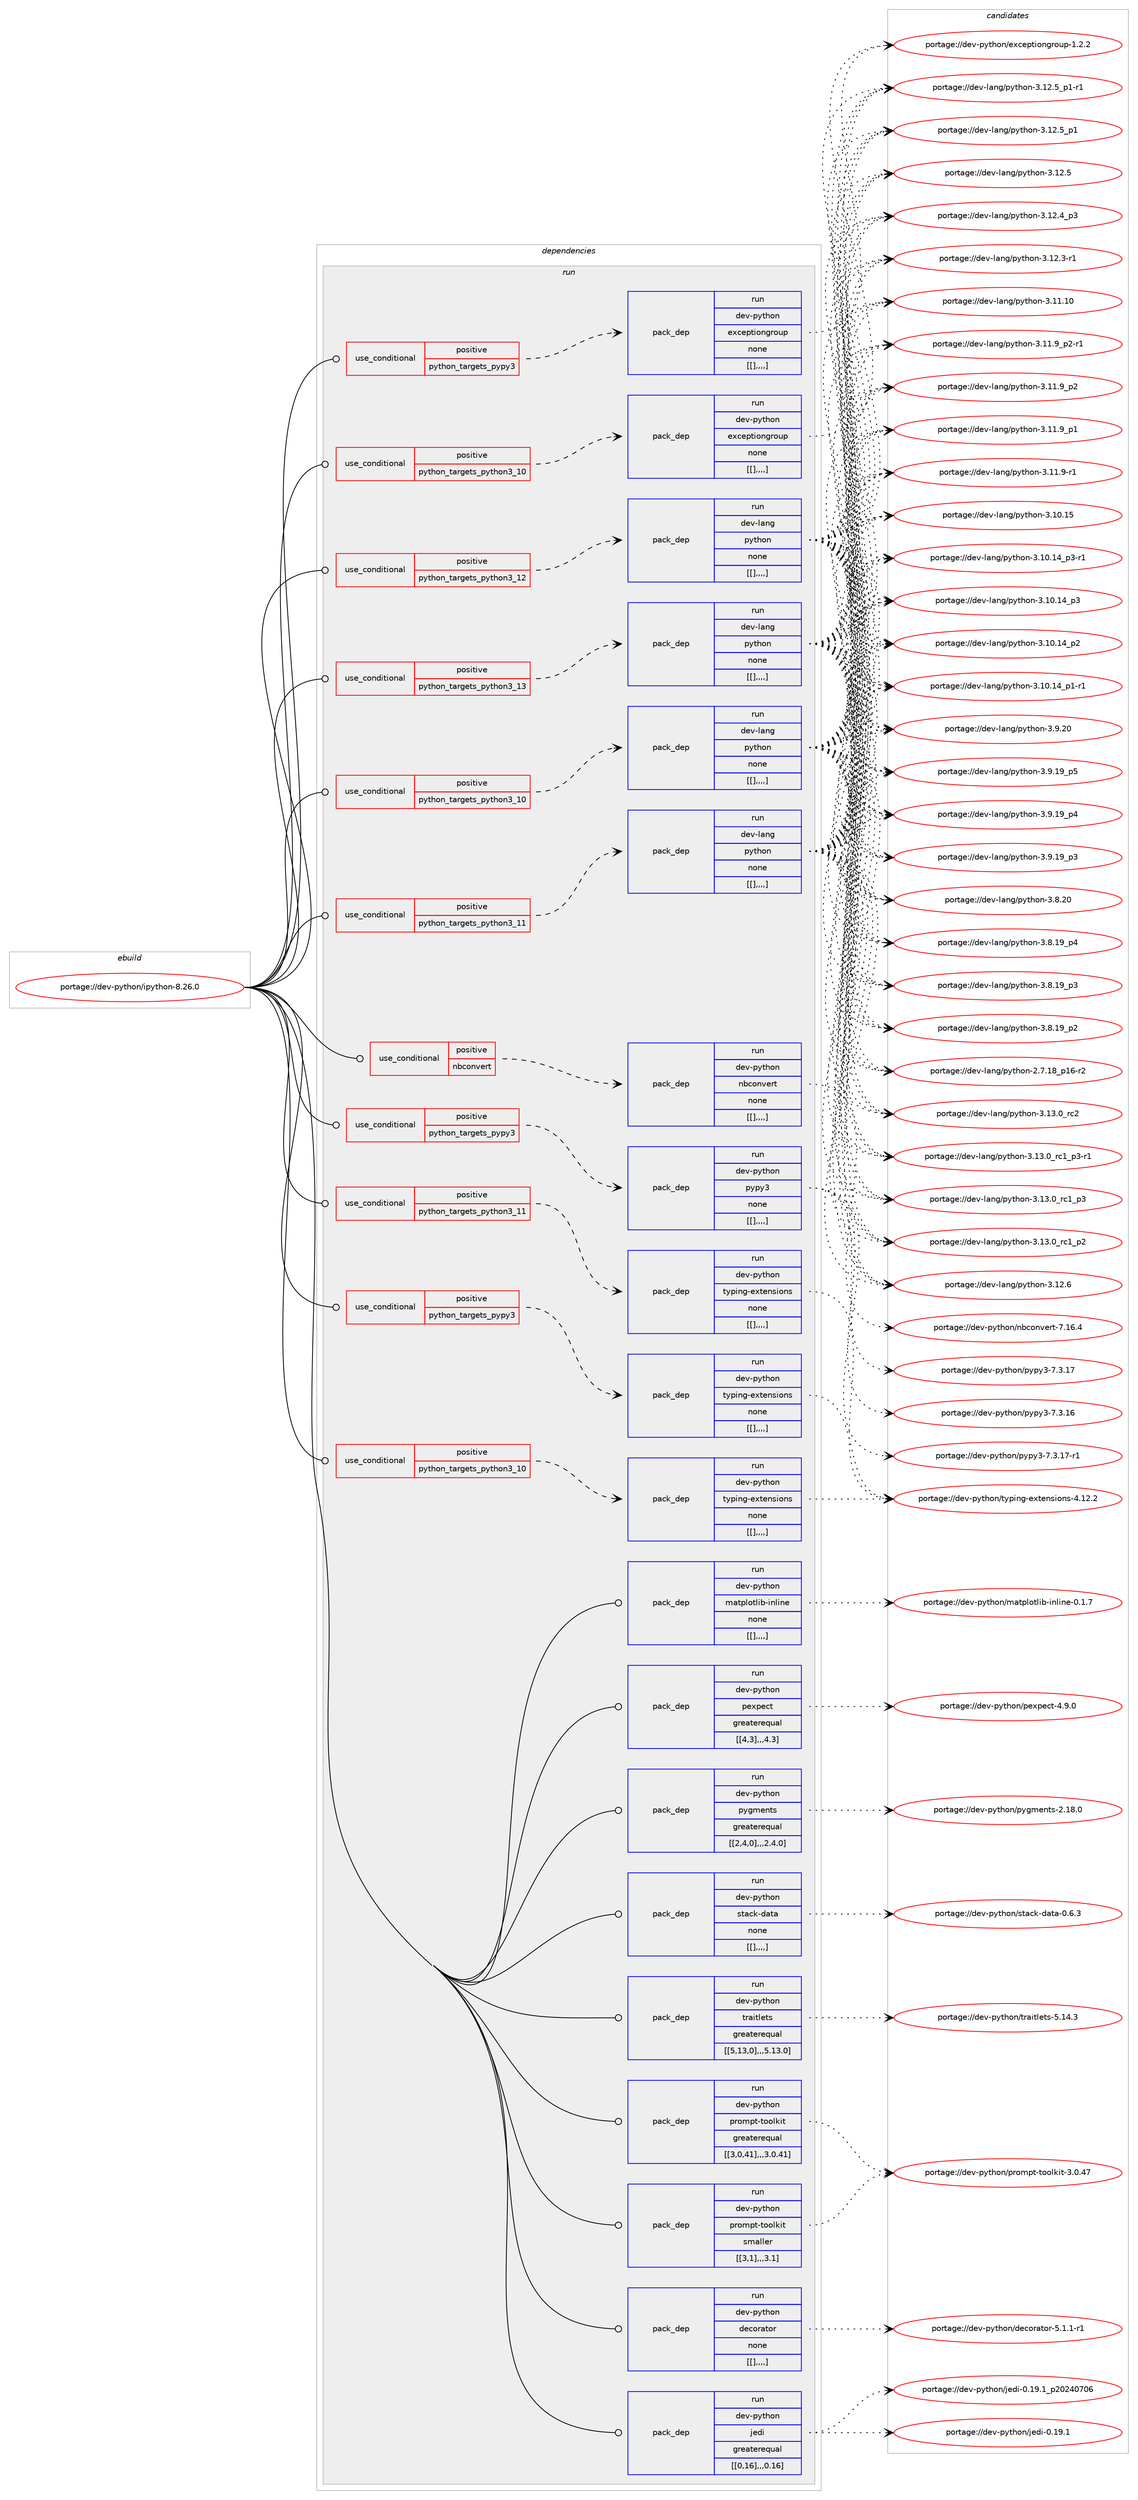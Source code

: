 digraph prolog {

# *************
# Graph options
# *************

newrank=true;
concentrate=true;
compound=true;
graph [rankdir=LR,fontname=Helvetica,fontsize=10,ranksep=1.5];#, ranksep=2.5, nodesep=0.2];
edge  [arrowhead=vee];
node  [fontname=Helvetica,fontsize=10];

# **********
# The ebuild
# **********

subgraph cluster_leftcol {
color=gray;
label=<<i>ebuild</i>>;
id [label="portage://dev-python/ipython-8.26.0", color=red, width=4, href="../dev-python/ipython-8.26.0.svg"];
}

# ****************
# The dependencies
# ****************

subgraph cluster_midcol {
color=gray;
label=<<i>dependencies</i>>;
subgraph cluster_compile {
fillcolor="#eeeeee";
style=filled;
label=<<i>compile</i>>;
}
subgraph cluster_compileandrun {
fillcolor="#eeeeee";
style=filled;
label=<<i>compile and run</i>>;
}
subgraph cluster_run {
fillcolor="#eeeeee";
style=filled;
label=<<i>run</i>>;
subgraph cond34360 {
dependency149657 [label=<<TABLE BORDER="0" CELLBORDER="1" CELLSPACING="0" CELLPADDING="4"><TR><TD ROWSPAN="3" CELLPADDING="10">use_conditional</TD></TR><TR><TD>positive</TD></TR><TR><TD>nbconvert</TD></TR></TABLE>>, shape=none, color=red];
subgraph pack114079 {
dependency149658 [label=<<TABLE BORDER="0" CELLBORDER="1" CELLSPACING="0" CELLPADDING="4" WIDTH="220"><TR><TD ROWSPAN="6" CELLPADDING="30">pack_dep</TD></TR><TR><TD WIDTH="110">run</TD></TR><TR><TD>dev-python</TD></TR><TR><TD>nbconvert</TD></TR><TR><TD>none</TD></TR><TR><TD>[[],,,,]</TD></TR></TABLE>>, shape=none, color=blue];
}
dependency149657:e -> dependency149658:w [weight=20,style="dashed",arrowhead="vee"];
}
id:e -> dependency149657:w [weight=20,style="solid",arrowhead="odot"];
subgraph cond34361 {
dependency149659 [label=<<TABLE BORDER="0" CELLBORDER="1" CELLSPACING="0" CELLPADDING="4"><TR><TD ROWSPAN="3" CELLPADDING="10">use_conditional</TD></TR><TR><TD>positive</TD></TR><TR><TD>python_targets_pypy3</TD></TR></TABLE>>, shape=none, color=red];
subgraph pack114080 {
dependency149660 [label=<<TABLE BORDER="0" CELLBORDER="1" CELLSPACING="0" CELLPADDING="4" WIDTH="220"><TR><TD ROWSPAN="6" CELLPADDING="30">pack_dep</TD></TR><TR><TD WIDTH="110">run</TD></TR><TR><TD>dev-python</TD></TR><TR><TD>exceptiongroup</TD></TR><TR><TD>none</TD></TR><TR><TD>[[],,,,]</TD></TR></TABLE>>, shape=none, color=blue];
}
dependency149659:e -> dependency149660:w [weight=20,style="dashed",arrowhead="vee"];
}
id:e -> dependency149659:w [weight=20,style="solid",arrowhead="odot"];
subgraph cond34362 {
dependency149661 [label=<<TABLE BORDER="0" CELLBORDER="1" CELLSPACING="0" CELLPADDING="4"><TR><TD ROWSPAN="3" CELLPADDING="10">use_conditional</TD></TR><TR><TD>positive</TD></TR><TR><TD>python_targets_pypy3</TD></TR></TABLE>>, shape=none, color=red];
subgraph pack114081 {
dependency149662 [label=<<TABLE BORDER="0" CELLBORDER="1" CELLSPACING="0" CELLPADDING="4" WIDTH="220"><TR><TD ROWSPAN="6" CELLPADDING="30">pack_dep</TD></TR><TR><TD WIDTH="110">run</TD></TR><TR><TD>dev-python</TD></TR><TR><TD>pypy3</TD></TR><TR><TD>none</TD></TR><TR><TD>[[],,,,]</TD></TR></TABLE>>, shape=none, color=blue];
}
dependency149661:e -> dependency149662:w [weight=20,style="dashed",arrowhead="vee"];
}
id:e -> dependency149661:w [weight=20,style="solid",arrowhead="odot"];
subgraph cond34363 {
dependency149663 [label=<<TABLE BORDER="0" CELLBORDER="1" CELLSPACING="0" CELLPADDING="4"><TR><TD ROWSPAN="3" CELLPADDING="10">use_conditional</TD></TR><TR><TD>positive</TD></TR><TR><TD>python_targets_pypy3</TD></TR></TABLE>>, shape=none, color=red];
subgraph pack114082 {
dependency149664 [label=<<TABLE BORDER="0" CELLBORDER="1" CELLSPACING="0" CELLPADDING="4" WIDTH="220"><TR><TD ROWSPAN="6" CELLPADDING="30">pack_dep</TD></TR><TR><TD WIDTH="110">run</TD></TR><TR><TD>dev-python</TD></TR><TR><TD>typing-extensions</TD></TR><TR><TD>none</TD></TR><TR><TD>[[],,,,]</TD></TR></TABLE>>, shape=none, color=blue];
}
dependency149663:e -> dependency149664:w [weight=20,style="dashed",arrowhead="vee"];
}
id:e -> dependency149663:w [weight=20,style="solid",arrowhead="odot"];
subgraph cond34364 {
dependency149665 [label=<<TABLE BORDER="0" CELLBORDER="1" CELLSPACING="0" CELLPADDING="4"><TR><TD ROWSPAN="3" CELLPADDING="10">use_conditional</TD></TR><TR><TD>positive</TD></TR><TR><TD>python_targets_python3_10</TD></TR></TABLE>>, shape=none, color=red];
subgraph pack114083 {
dependency149666 [label=<<TABLE BORDER="0" CELLBORDER="1" CELLSPACING="0" CELLPADDING="4" WIDTH="220"><TR><TD ROWSPAN="6" CELLPADDING="30">pack_dep</TD></TR><TR><TD WIDTH="110">run</TD></TR><TR><TD>dev-lang</TD></TR><TR><TD>python</TD></TR><TR><TD>none</TD></TR><TR><TD>[[],,,,]</TD></TR></TABLE>>, shape=none, color=blue];
}
dependency149665:e -> dependency149666:w [weight=20,style="dashed",arrowhead="vee"];
}
id:e -> dependency149665:w [weight=20,style="solid",arrowhead="odot"];
subgraph cond34365 {
dependency149667 [label=<<TABLE BORDER="0" CELLBORDER="1" CELLSPACING="0" CELLPADDING="4"><TR><TD ROWSPAN="3" CELLPADDING="10">use_conditional</TD></TR><TR><TD>positive</TD></TR><TR><TD>python_targets_python3_10</TD></TR></TABLE>>, shape=none, color=red];
subgraph pack114084 {
dependency149668 [label=<<TABLE BORDER="0" CELLBORDER="1" CELLSPACING="0" CELLPADDING="4" WIDTH="220"><TR><TD ROWSPAN="6" CELLPADDING="30">pack_dep</TD></TR><TR><TD WIDTH="110">run</TD></TR><TR><TD>dev-python</TD></TR><TR><TD>exceptiongroup</TD></TR><TR><TD>none</TD></TR><TR><TD>[[],,,,]</TD></TR></TABLE>>, shape=none, color=blue];
}
dependency149667:e -> dependency149668:w [weight=20,style="dashed",arrowhead="vee"];
}
id:e -> dependency149667:w [weight=20,style="solid",arrowhead="odot"];
subgraph cond34366 {
dependency149669 [label=<<TABLE BORDER="0" CELLBORDER="1" CELLSPACING="0" CELLPADDING="4"><TR><TD ROWSPAN="3" CELLPADDING="10">use_conditional</TD></TR><TR><TD>positive</TD></TR><TR><TD>python_targets_python3_10</TD></TR></TABLE>>, shape=none, color=red];
subgraph pack114085 {
dependency149670 [label=<<TABLE BORDER="0" CELLBORDER="1" CELLSPACING="0" CELLPADDING="4" WIDTH="220"><TR><TD ROWSPAN="6" CELLPADDING="30">pack_dep</TD></TR><TR><TD WIDTH="110">run</TD></TR><TR><TD>dev-python</TD></TR><TR><TD>typing-extensions</TD></TR><TR><TD>none</TD></TR><TR><TD>[[],,,,]</TD></TR></TABLE>>, shape=none, color=blue];
}
dependency149669:e -> dependency149670:w [weight=20,style="dashed",arrowhead="vee"];
}
id:e -> dependency149669:w [weight=20,style="solid",arrowhead="odot"];
subgraph cond34367 {
dependency149671 [label=<<TABLE BORDER="0" CELLBORDER="1" CELLSPACING="0" CELLPADDING="4"><TR><TD ROWSPAN="3" CELLPADDING="10">use_conditional</TD></TR><TR><TD>positive</TD></TR><TR><TD>python_targets_python3_11</TD></TR></TABLE>>, shape=none, color=red];
subgraph pack114086 {
dependency149672 [label=<<TABLE BORDER="0" CELLBORDER="1" CELLSPACING="0" CELLPADDING="4" WIDTH="220"><TR><TD ROWSPAN="6" CELLPADDING="30">pack_dep</TD></TR><TR><TD WIDTH="110">run</TD></TR><TR><TD>dev-lang</TD></TR><TR><TD>python</TD></TR><TR><TD>none</TD></TR><TR><TD>[[],,,,]</TD></TR></TABLE>>, shape=none, color=blue];
}
dependency149671:e -> dependency149672:w [weight=20,style="dashed",arrowhead="vee"];
}
id:e -> dependency149671:w [weight=20,style="solid",arrowhead="odot"];
subgraph cond34368 {
dependency149673 [label=<<TABLE BORDER="0" CELLBORDER="1" CELLSPACING="0" CELLPADDING="4"><TR><TD ROWSPAN="3" CELLPADDING="10">use_conditional</TD></TR><TR><TD>positive</TD></TR><TR><TD>python_targets_python3_11</TD></TR></TABLE>>, shape=none, color=red];
subgraph pack114087 {
dependency149674 [label=<<TABLE BORDER="0" CELLBORDER="1" CELLSPACING="0" CELLPADDING="4" WIDTH="220"><TR><TD ROWSPAN="6" CELLPADDING="30">pack_dep</TD></TR><TR><TD WIDTH="110">run</TD></TR><TR><TD>dev-python</TD></TR><TR><TD>typing-extensions</TD></TR><TR><TD>none</TD></TR><TR><TD>[[],,,,]</TD></TR></TABLE>>, shape=none, color=blue];
}
dependency149673:e -> dependency149674:w [weight=20,style="dashed",arrowhead="vee"];
}
id:e -> dependency149673:w [weight=20,style="solid",arrowhead="odot"];
subgraph cond34369 {
dependency149675 [label=<<TABLE BORDER="0" CELLBORDER="1" CELLSPACING="0" CELLPADDING="4"><TR><TD ROWSPAN="3" CELLPADDING="10">use_conditional</TD></TR><TR><TD>positive</TD></TR><TR><TD>python_targets_python3_12</TD></TR></TABLE>>, shape=none, color=red];
subgraph pack114088 {
dependency149676 [label=<<TABLE BORDER="0" CELLBORDER="1" CELLSPACING="0" CELLPADDING="4" WIDTH="220"><TR><TD ROWSPAN="6" CELLPADDING="30">pack_dep</TD></TR><TR><TD WIDTH="110">run</TD></TR><TR><TD>dev-lang</TD></TR><TR><TD>python</TD></TR><TR><TD>none</TD></TR><TR><TD>[[],,,,]</TD></TR></TABLE>>, shape=none, color=blue];
}
dependency149675:e -> dependency149676:w [weight=20,style="dashed",arrowhead="vee"];
}
id:e -> dependency149675:w [weight=20,style="solid",arrowhead="odot"];
subgraph cond34370 {
dependency149677 [label=<<TABLE BORDER="0" CELLBORDER="1" CELLSPACING="0" CELLPADDING="4"><TR><TD ROWSPAN="3" CELLPADDING="10">use_conditional</TD></TR><TR><TD>positive</TD></TR><TR><TD>python_targets_python3_13</TD></TR></TABLE>>, shape=none, color=red];
subgraph pack114089 {
dependency149678 [label=<<TABLE BORDER="0" CELLBORDER="1" CELLSPACING="0" CELLPADDING="4" WIDTH="220"><TR><TD ROWSPAN="6" CELLPADDING="30">pack_dep</TD></TR><TR><TD WIDTH="110">run</TD></TR><TR><TD>dev-lang</TD></TR><TR><TD>python</TD></TR><TR><TD>none</TD></TR><TR><TD>[[],,,,]</TD></TR></TABLE>>, shape=none, color=blue];
}
dependency149677:e -> dependency149678:w [weight=20,style="dashed",arrowhead="vee"];
}
id:e -> dependency149677:w [weight=20,style="solid",arrowhead="odot"];
subgraph pack114090 {
dependency149679 [label=<<TABLE BORDER="0" CELLBORDER="1" CELLSPACING="0" CELLPADDING="4" WIDTH="220"><TR><TD ROWSPAN="6" CELLPADDING="30">pack_dep</TD></TR><TR><TD WIDTH="110">run</TD></TR><TR><TD>dev-python</TD></TR><TR><TD>decorator</TD></TR><TR><TD>none</TD></TR><TR><TD>[[],,,,]</TD></TR></TABLE>>, shape=none, color=blue];
}
id:e -> dependency149679:w [weight=20,style="solid",arrowhead="odot"];
subgraph pack114091 {
dependency149680 [label=<<TABLE BORDER="0" CELLBORDER="1" CELLSPACING="0" CELLPADDING="4" WIDTH="220"><TR><TD ROWSPAN="6" CELLPADDING="30">pack_dep</TD></TR><TR><TD WIDTH="110">run</TD></TR><TR><TD>dev-python</TD></TR><TR><TD>jedi</TD></TR><TR><TD>greaterequal</TD></TR><TR><TD>[[0,16],,,0.16]</TD></TR></TABLE>>, shape=none, color=blue];
}
id:e -> dependency149680:w [weight=20,style="solid",arrowhead="odot"];
subgraph pack114092 {
dependency149681 [label=<<TABLE BORDER="0" CELLBORDER="1" CELLSPACING="0" CELLPADDING="4" WIDTH="220"><TR><TD ROWSPAN="6" CELLPADDING="30">pack_dep</TD></TR><TR><TD WIDTH="110">run</TD></TR><TR><TD>dev-python</TD></TR><TR><TD>matplotlib-inline</TD></TR><TR><TD>none</TD></TR><TR><TD>[[],,,,]</TD></TR></TABLE>>, shape=none, color=blue];
}
id:e -> dependency149681:w [weight=20,style="solid",arrowhead="odot"];
subgraph pack114093 {
dependency149682 [label=<<TABLE BORDER="0" CELLBORDER="1" CELLSPACING="0" CELLPADDING="4" WIDTH="220"><TR><TD ROWSPAN="6" CELLPADDING="30">pack_dep</TD></TR><TR><TD WIDTH="110">run</TD></TR><TR><TD>dev-python</TD></TR><TR><TD>pexpect</TD></TR><TR><TD>greaterequal</TD></TR><TR><TD>[[4,3],,,4.3]</TD></TR></TABLE>>, shape=none, color=blue];
}
id:e -> dependency149682:w [weight=20,style="solid",arrowhead="odot"];
subgraph pack114094 {
dependency149683 [label=<<TABLE BORDER="0" CELLBORDER="1" CELLSPACING="0" CELLPADDING="4" WIDTH="220"><TR><TD ROWSPAN="6" CELLPADDING="30">pack_dep</TD></TR><TR><TD WIDTH="110">run</TD></TR><TR><TD>dev-python</TD></TR><TR><TD>prompt-toolkit</TD></TR><TR><TD>greaterequal</TD></TR><TR><TD>[[3,0,41],,,3.0.41]</TD></TR></TABLE>>, shape=none, color=blue];
}
id:e -> dependency149683:w [weight=20,style="solid",arrowhead="odot"];
subgraph pack114095 {
dependency149684 [label=<<TABLE BORDER="0" CELLBORDER="1" CELLSPACING="0" CELLPADDING="4" WIDTH="220"><TR><TD ROWSPAN="6" CELLPADDING="30">pack_dep</TD></TR><TR><TD WIDTH="110">run</TD></TR><TR><TD>dev-python</TD></TR><TR><TD>prompt-toolkit</TD></TR><TR><TD>smaller</TD></TR><TR><TD>[[3,1],,,3.1]</TD></TR></TABLE>>, shape=none, color=blue];
}
id:e -> dependency149684:w [weight=20,style="solid",arrowhead="odot"];
subgraph pack114096 {
dependency149685 [label=<<TABLE BORDER="0" CELLBORDER="1" CELLSPACING="0" CELLPADDING="4" WIDTH="220"><TR><TD ROWSPAN="6" CELLPADDING="30">pack_dep</TD></TR><TR><TD WIDTH="110">run</TD></TR><TR><TD>dev-python</TD></TR><TR><TD>pygments</TD></TR><TR><TD>greaterequal</TD></TR><TR><TD>[[2,4,0],,,2.4.0]</TD></TR></TABLE>>, shape=none, color=blue];
}
id:e -> dependency149685:w [weight=20,style="solid",arrowhead="odot"];
subgraph pack114097 {
dependency149686 [label=<<TABLE BORDER="0" CELLBORDER="1" CELLSPACING="0" CELLPADDING="4" WIDTH="220"><TR><TD ROWSPAN="6" CELLPADDING="30">pack_dep</TD></TR><TR><TD WIDTH="110">run</TD></TR><TR><TD>dev-python</TD></TR><TR><TD>stack-data</TD></TR><TR><TD>none</TD></TR><TR><TD>[[],,,,]</TD></TR></TABLE>>, shape=none, color=blue];
}
id:e -> dependency149686:w [weight=20,style="solid",arrowhead="odot"];
subgraph pack114098 {
dependency149687 [label=<<TABLE BORDER="0" CELLBORDER="1" CELLSPACING="0" CELLPADDING="4" WIDTH="220"><TR><TD ROWSPAN="6" CELLPADDING="30">pack_dep</TD></TR><TR><TD WIDTH="110">run</TD></TR><TR><TD>dev-python</TD></TR><TR><TD>traitlets</TD></TR><TR><TD>greaterequal</TD></TR><TR><TD>[[5,13,0],,,5.13.0]</TD></TR></TABLE>>, shape=none, color=blue];
}
id:e -> dependency149687:w [weight=20,style="solid",arrowhead="odot"];
}
}

# **************
# The candidates
# **************

subgraph cluster_choices {
rank=same;
color=gray;
label=<<i>candidates</i>>;

subgraph choice114079 {
color=black;
nodesep=1;
choice1001011184511212111610411111047110989911111011810111411645554649544652 [label="portage://dev-python/nbconvert-7.16.4", color=red, width=4,href="../dev-python/nbconvert-7.16.4.svg"];
dependency149658:e -> choice1001011184511212111610411111047110989911111011810111411645554649544652:w [style=dotted,weight="100"];
}
subgraph choice114080 {
color=black;
nodesep=1;
choice100101118451121211161041111104710112099101112116105111110103114111117112454946504650 [label="portage://dev-python/exceptiongroup-1.2.2", color=red, width=4,href="../dev-python/exceptiongroup-1.2.2.svg"];
dependency149660:e -> choice100101118451121211161041111104710112099101112116105111110103114111117112454946504650:w [style=dotted,weight="100"];
}
subgraph choice114081 {
color=black;
nodesep=1;
choice100101118451121211161041111104711212111212151455546514649554511449 [label="portage://dev-python/pypy3-7.3.17-r1", color=red, width=4,href="../dev-python/pypy3-7.3.17-r1.svg"];
choice10010111845112121116104111110471121211121215145554651464955 [label="portage://dev-python/pypy3-7.3.17", color=red, width=4,href="../dev-python/pypy3-7.3.17.svg"];
choice10010111845112121116104111110471121211121215145554651464954 [label="portage://dev-python/pypy3-7.3.16", color=red, width=4,href="../dev-python/pypy3-7.3.16.svg"];
dependency149662:e -> choice100101118451121211161041111104711212111212151455546514649554511449:w [style=dotted,weight="100"];
dependency149662:e -> choice10010111845112121116104111110471121211121215145554651464955:w [style=dotted,weight="100"];
dependency149662:e -> choice10010111845112121116104111110471121211121215145554651464954:w [style=dotted,weight="100"];
}
subgraph choice114082 {
color=black;
nodesep=1;
choice10010111845112121116104111110471161211121051101034510112011610111011510511111011545524649504650 [label="portage://dev-python/typing-extensions-4.12.2", color=red, width=4,href="../dev-python/typing-extensions-4.12.2.svg"];
dependency149664:e -> choice10010111845112121116104111110471161211121051101034510112011610111011510511111011545524649504650:w [style=dotted,weight="100"];
}
subgraph choice114083 {
color=black;
nodesep=1;
choice10010111845108971101034711212111610411111045514649514648951149950 [label="portage://dev-lang/python-3.13.0_rc2", color=red, width=4,href="../dev-lang/python-3.13.0_rc2.svg"];
choice1001011184510897110103471121211161041111104551464951464895114994995112514511449 [label="portage://dev-lang/python-3.13.0_rc1_p3-r1", color=red, width=4,href="../dev-lang/python-3.13.0_rc1_p3-r1.svg"];
choice100101118451089711010347112121116104111110455146495146489511499499511251 [label="portage://dev-lang/python-3.13.0_rc1_p3", color=red, width=4,href="../dev-lang/python-3.13.0_rc1_p3.svg"];
choice100101118451089711010347112121116104111110455146495146489511499499511250 [label="portage://dev-lang/python-3.13.0_rc1_p2", color=red, width=4,href="../dev-lang/python-3.13.0_rc1_p2.svg"];
choice10010111845108971101034711212111610411111045514649504654 [label="portage://dev-lang/python-3.12.6", color=red, width=4,href="../dev-lang/python-3.12.6.svg"];
choice1001011184510897110103471121211161041111104551464950465395112494511449 [label="portage://dev-lang/python-3.12.5_p1-r1", color=red, width=4,href="../dev-lang/python-3.12.5_p1-r1.svg"];
choice100101118451089711010347112121116104111110455146495046539511249 [label="portage://dev-lang/python-3.12.5_p1", color=red, width=4,href="../dev-lang/python-3.12.5_p1.svg"];
choice10010111845108971101034711212111610411111045514649504653 [label="portage://dev-lang/python-3.12.5", color=red, width=4,href="../dev-lang/python-3.12.5.svg"];
choice100101118451089711010347112121116104111110455146495046529511251 [label="portage://dev-lang/python-3.12.4_p3", color=red, width=4,href="../dev-lang/python-3.12.4_p3.svg"];
choice100101118451089711010347112121116104111110455146495046514511449 [label="portage://dev-lang/python-3.12.3-r1", color=red, width=4,href="../dev-lang/python-3.12.3-r1.svg"];
choice1001011184510897110103471121211161041111104551464949464948 [label="portage://dev-lang/python-3.11.10", color=red, width=4,href="../dev-lang/python-3.11.10.svg"];
choice1001011184510897110103471121211161041111104551464949465795112504511449 [label="portage://dev-lang/python-3.11.9_p2-r1", color=red, width=4,href="../dev-lang/python-3.11.9_p2-r1.svg"];
choice100101118451089711010347112121116104111110455146494946579511250 [label="portage://dev-lang/python-3.11.9_p2", color=red, width=4,href="../dev-lang/python-3.11.9_p2.svg"];
choice100101118451089711010347112121116104111110455146494946579511249 [label="portage://dev-lang/python-3.11.9_p1", color=red, width=4,href="../dev-lang/python-3.11.9_p1.svg"];
choice100101118451089711010347112121116104111110455146494946574511449 [label="portage://dev-lang/python-3.11.9-r1", color=red, width=4,href="../dev-lang/python-3.11.9-r1.svg"];
choice1001011184510897110103471121211161041111104551464948464953 [label="portage://dev-lang/python-3.10.15", color=red, width=4,href="../dev-lang/python-3.10.15.svg"];
choice100101118451089711010347112121116104111110455146494846495295112514511449 [label="portage://dev-lang/python-3.10.14_p3-r1", color=red, width=4,href="../dev-lang/python-3.10.14_p3-r1.svg"];
choice10010111845108971101034711212111610411111045514649484649529511251 [label="portage://dev-lang/python-3.10.14_p3", color=red, width=4,href="../dev-lang/python-3.10.14_p3.svg"];
choice10010111845108971101034711212111610411111045514649484649529511250 [label="portage://dev-lang/python-3.10.14_p2", color=red, width=4,href="../dev-lang/python-3.10.14_p2.svg"];
choice100101118451089711010347112121116104111110455146494846495295112494511449 [label="portage://dev-lang/python-3.10.14_p1-r1", color=red, width=4,href="../dev-lang/python-3.10.14_p1-r1.svg"];
choice10010111845108971101034711212111610411111045514657465048 [label="portage://dev-lang/python-3.9.20", color=red, width=4,href="../dev-lang/python-3.9.20.svg"];
choice100101118451089711010347112121116104111110455146574649579511253 [label="portage://dev-lang/python-3.9.19_p5", color=red, width=4,href="../dev-lang/python-3.9.19_p5.svg"];
choice100101118451089711010347112121116104111110455146574649579511252 [label="portage://dev-lang/python-3.9.19_p4", color=red, width=4,href="../dev-lang/python-3.9.19_p4.svg"];
choice100101118451089711010347112121116104111110455146574649579511251 [label="portage://dev-lang/python-3.9.19_p3", color=red, width=4,href="../dev-lang/python-3.9.19_p3.svg"];
choice10010111845108971101034711212111610411111045514656465048 [label="portage://dev-lang/python-3.8.20", color=red, width=4,href="../dev-lang/python-3.8.20.svg"];
choice100101118451089711010347112121116104111110455146564649579511252 [label="portage://dev-lang/python-3.8.19_p4", color=red, width=4,href="../dev-lang/python-3.8.19_p4.svg"];
choice100101118451089711010347112121116104111110455146564649579511251 [label="portage://dev-lang/python-3.8.19_p3", color=red, width=4,href="../dev-lang/python-3.8.19_p3.svg"];
choice100101118451089711010347112121116104111110455146564649579511250 [label="portage://dev-lang/python-3.8.19_p2", color=red, width=4,href="../dev-lang/python-3.8.19_p2.svg"];
choice100101118451089711010347112121116104111110455046554649569511249544511450 [label="portage://dev-lang/python-2.7.18_p16-r2", color=red, width=4,href="../dev-lang/python-2.7.18_p16-r2.svg"];
dependency149666:e -> choice10010111845108971101034711212111610411111045514649514648951149950:w [style=dotted,weight="100"];
dependency149666:e -> choice1001011184510897110103471121211161041111104551464951464895114994995112514511449:w [style=dotted,weight="100"];
dependency149666:e -> choice100101118451089711010347112121116104111110455146495146489511499499511251:w [style=dotted,weight="100"];
dependency149666:e -> choice100101118451089711010347112121116104111110455146495146489511499499511250:w [style=dotted,weight="100"];
dependency149666:e -> choice10010111845108971101034711212111610411111045514649504654:w [style=dotted,weight="100"];
dependency149666:e -> choice1001011184510897110103471121211161041111104551464950465395112494511449:w [style=dotted,weight="100"];
dependency149666:e -> choice100101118451089711010347112121116104111110455146495046539511249:w [style=dotted,weight="100"];
dependency149666:e -> choice10010111845108971101034711212111610411111045514649504653:w [style=dotted,weight="100"];
dependency149666:e -> choice100101118451089711010347112121116104111110455146495046529511251:w [style=dotted,weight="100"];
dependency149666:e -> choice100101118451089711010347112121116104111110455146495046514511449:w [style=dotted,weight="100"];
dependency149666:e -> choice1001011184510897110103471121211161041111104551464949464948:w [style=dotted,weight="100"];
dependency149666:e -> choice1001011184510897110103471121211161041111104551464949465795112504511449:w [style=dotted,weight="100"];
dependency149666:e -> choice100101118451089711010347112121116104111110455146494946579511250:w [style=dotted,weight="100"];
dependency149666:e -> choice100101118451089711010347112121116104111110455146494946579511249:w [style=dotted,weight="100"];
dependency149666:e -> choice100101118451089711010347112121116104111110455146494946574511449:w [style=dotted,weight="100"];
dependency149666:e -> choice1001011184510897110103471121211161041111104551464948464953:w [style=dotted,weight="100"];
dependency149666:e -> choice100101118451089711010347112121116104111110455146494846495295112514511449:w [style=dotted,weight="100"];
dependency149666:e -> choice10010111845108971101034711212111610411111045514649484649529511251:w [style=dotted,weight="100"];
dependency149666:e -> choice10010111845108971101034711212111610411111045514649484649529511250:w [style=dotted,weight="100"];
dependency149666:e -> choice100101118451089711010347112121116104111110455146494846495295112494511449:w [style=dotted,weight="100"];
dependency149666:e -> choice10010111845108971101034711212111610411111045514657465048:w [style=dotted,weight="100"];
dependency149666:e -> choice100101118451089711010347112121116104111110455146574649579511253:w [style=dotted,weight="100"];
dependency149666:e -> choice100101118451089711010347112121116104111110455146574649579511252:w [style=dotted,weight="100"];
dependency149666:e -> choice100101118451089711010347112121116104111110455146574649579511251:w [style=dotted,weight="100"];
dependency149666:e -> choice10010111845108971101034711212111610411111045514656465048:w [style=dotted,weight="100"];
dependency149666:e -> choice100101118451089711010347112121116104111110455146564649579511252:w [style=dotted,weight="100"];
dependency149666:e -> choice100101118451089711010347112121116104111110455146564649579511251:w [style=dotted,weight="100"];
dependency149666:e -> choice100101118451089711010347112121116104111110455146564649579511250:w [style=dotted,weight="100"];
dependency149666:e -> choice100101118451089711010347112121116104111110455046554649569511249544511450:w [style=dotted,weight="100"];
}
subgraph choice114084 {
color=black;
nodesep=1;
choice100101118451121211161041111104710112099101112116105111110103114111117112454946504650 [label="portage://dev-python/exceptiongroup-1.2.2", color=red, width=4,href="../dev-python/exceptiongroup-1.2.2.svg"];
dependency149668:e -> choice100101118451121211161041111104710112099101112116105111110103114111117112454946504650:w [style=dotted,weight="100"];
}
subgraph choice114085 {
color=black;
nodesep=1;
choice10010111845112121116104111110471161211121051101034510112011610111011510511111011545524649504650 [label="portage://dev-python/typing-extensions-4.12.2", color=red, width=4,href="../dev-python/typing-extensions-4.12.2.svg"];
dependency149670:e -> choice10010111845112121116104111110471161211121051101034510112011610111011510511111011545524649504650:w [style=dotted,weight="100"];
}
subgraph choice114086 {
color=black;
nodesep=1;
choice10010111845108971101034711212111610411111045514649514648951149950 [label="portage://dev-lang/python-3.13.0_rc2", color=red, width=4,href="../dev-lang/python-3.13.0_rc2.svg"];
choice1001011184510897110103471121211161041111104551464951464895114994995112514511449 [label="portage://dev-lang/python-3.13.0_rc1_p3-r1", color=red, width=4,href="../dev-lang/python-3.13.0_rc1_p3-r1.svg"];
choice100101118451089711010347112121116104111110455146495146489511499499511251 [label="portage://dev-lang/python-3.13.0_rc1_p3", color=red, width=4,href="../dev-lang/python-3.13.0_rc1_p3.svg"];
choice100101118451089711010347112121116104111110455146495146489511499499511250 [label="portage://dev-lang/python-3.13.0_rc1_p2", color=red, width=4,href="../dev-lang/python-3.13.0_rc1_p2.svg"];
choice10010111845108971101034711212111610411111045514649504654 [label="portage://dev-lang/python-3.12.6", color=red, width=4,href="../dev-lang/python-3.12.6.svg"];
choice1001011184510897110103471121211161041111104551464950465395112494511449 [label="portage://dev-lang/python-3.12.5_p1-r1", color=red, width=4,href="../dev-lang/python-3.12.5_p1-r1.svg"];
choice100101118451089711010347112121116104111110455146495046539511249 [label="portage://dev-lang/python-3.12.5_p1", color=red, width=4,href="../dev-lang/python-3.12.5_p1.svg"];
choice10010111845108971101034711212111610411111045514649504653 [label="portage://dev-lang/python-3.12.5", color=red, width=4,href="../dev-lang/python-3.12.5.svg"];
choice100101118451089711010347112121116104111110455146495046529511251 [label="portage://dev-lang/python-3.12.4_p3", color=red, width=4,href="../dev-lang/python-3.12.4_p3.svg"];
choice100101118451089711010347112121116104111110455146495046514511449 [label="portage://dev-lang/python-3.12.3-r1", color=red, width=4,href="../dev-lang/python-3.12.3-r1.svg"];
choice1001011184510897110103471121211161041111104551464949464948 [label="portage://dev-lang/python-3.11.10", color=red, width=4,href="../dev-lang/python-3.11.10.svg"];
choice1001011184510897110103471121211161041111104551464949465795112504511449 [label="portage://dev-lang/python-3.11.9_p2-r1", color=red, width=4,href="../dev-lang/python-3.11.9_p2-r1.svg"];
choice100101118451089711010347112121116104111110455146494946579511250 [label="portage://dev-lang/python-3.11.9_p2", color=red, width=4,href="../dev-lang/python-3.11.9_p2.svg"];
choice100101118451089711010347112121116104111110455146494946579511249 [label="portage://dev-lang/python-3.11.9_p1", color=red, width=4,href="../dev-lang/python-3.11.9_p1.svg"];
choice100101118451089711010347112121116104111110455146494946574511449 [label="portage://dev-lang/python-3.11.9-r1", color=red, width=4,href="../dev-lang/python-3.11.9-r1.svg"];
choice1001011184510897110103471121211161041111104551464948464953 [label="portage://dev-lang/python-3.10.15", color=red, width=4,href="../dev-lang/python-3.10.15.svg"];
choice100101118451089711010347112121116104111110455146494846495295112514511449 [label="portage://dev-lang/python-3.10.14_p3-r1", color=red, width=4,href="../dev-lang/python-3.10.14_p3-r1.svg"];
choice10010111845108971101034711212111610411111045514649484649529511251 [label="portage://dev-lang/python-3.10.14_p3", color=red, width=4,href="../dev-lang/python-3.10.14_p3.svg"];
choice10010111845108971101034711212111610411111045514649484649529511250 [label="portage://dev-lang/python-3.10.14_p2", color=red, width=4,href="../dev-lang/python-3.10.14_p2.svg"];
choice100101118451089711010347112121116104111110455146494846495295112494511449 [label="portage://dev-lang/python-3.10.14_p1-r1", color=red, width=4,href="../dev-lang/python-3.10.14_p1-r1.svg"];
choice10010111845108971101034711212111610411111045514657465048 [label="portage://dev-lang/python-3.9.20", color=red, width=4,href="../dev-lang/python-3.9.20.svg"];
choice100101118451089711010347112121116104111110455146574649579511253 [label="portage://dev-lang/python-3.9.19_p5", color=red, width=4,href="../dev-lang/python-3.9.19_p5.svg"];
choice100101118451089711010347112121116104111110455146574649579511252 [label="portage://dev-lang/python-3.9.19_p4", color=red, width=4,href="../dev-lang/python-3.9.19_p4.svg"];
choice100101118451089711010347112121116104111110455146574649579511251 [label="portage://dev-lang/python-3.9.19_p3", color=red, width=4,href="../dev-lang/python-3.9.19_p3.svg"];
choice10010111845108971101034711212111610411111045514656465048 [label="portage://dev-lang/python-3.8.20", color=red, width=4,href="../dev-lang/python-3.8.20.svg"];
choice100101118451089711010347112121116104111110455146564649579511252 [label="portage://dev-lang/python-3.8.19_p4", color=red, width=4,href="../dev-lang/python-3.8.19_p4.svg"];
choice100101118451089711010347112121116104111110455146564649579511251 [label="portage://dev-lang/python-3.8.19_p3", color=red, width=4,href="../dev-lang/python-3.8.19_p3.svg"];
choice100101118451089711010347112121116104111110455146564649579511250 [label="portage://dev-lang/python-3.8.19_p2", color=red, width=4,href="../dev-lang/python-3.8.19_p2.svg"];
choice100101118451089711010347112121116104111110455046554649569511249544511450 [label="portage://dev-lang/python-2.7.18_p16-r2", color=red, width=4,href="../dev-lang/python-2.7.18_p16-r2.svg"];
dependency149672:e -> choice10010111845108971101034711212111610411111045514649514648951149950:w [style=dotted,weight="100"];
dependency149672:e -> choice1001011184510897110103471121211161041111104551464951464895114994995112514511449:w [style=dotted,weight="100"];
dependency149672:e -> choice100101118451089711010347112121116104111110455146495146489511499499511251:w [style=dotted,weight="100"];
dependency149672:e -> choice100101118451089711010347112121116104111110455146495146489511499499511250:w [style=dotted,weight="100"];
dependency149672:e -> choice10010111845108971101034711212111610411111045514649504654:w [style=dotted,weight="100"];
dependency149672:e -> choice1001011184510897110103471121211161041111104551464950465395112494511449:w [style=dotted,weight="100"];
dependency149672:e -> choice100101118451089711010347112121116104111110455146495046539511249:w [style=dotted,weight="100"];
dependency149672:e -> choice10010111845108971101034711212111610411111045514649504653:w [style=dotted,weight="100"];
dependency149672:e -> choice100101118451089711010347112121116104111110455146495046529511251:w [style=dotted,weight="100"];
dependency149672:e -> choice100101118451089711010347112121116104111110455146495046514511449:w [style=dotted,weight="100"];
dependency149672:e -> choice1001011184510897110103471121211161041111104551464949464948:w [style=dotted,weight="100"];
dependency149672:e -> choice1001011184510897110103471121211161041111104551464949465795112504511449:w [style=dotted,weight="100"];
dependency149672:e -> choice100101118451089711010347112121116104111110455146494946579511250:w [style=dotted,weight="100"];
dependency149672:e -> choice100101118451089711010347112121116104111110455146494946579511249:w [style=dotted,weight="100"];
dependency149672:e -> choice100101118451089711010347112121116104111110455146494946574511449:w [style=dotted,weight="100"];
dependency149672:e -> choice1001011184510897110103471121211161041111104551464948464953:w [style=dotted,weight="100"];
dependency149672:e -> choice100101118451089711010347112121116104111110455146494846495295112514511449:w [style=dotted,weight="100"];
dependency149672:e -> choice10010111845108971101034711212111610411111045514649484649529511251:w [style=dotted,weight="100"];
dependency149672:e -> choice10010111845108971101034711212111610411111045514649484649529511250:w [style=dotted,weight="100"];
dependency149672:e -> choice100101118451089711010347112121116104111110455146494846495295112494511449:w [style=dotted,weight="100"];
dependency149672:e -> choice10010111845108971101034711212111610411111045514657465048:w [style=dotted,weight="100"];
dependency149672:e -> choice100101118451089711010347112121116104111110455146574649579511253:w [style=dotted,weight="100"];
dependency149672:e -> choice100101118451089711010347112121116104111110455146574649579511252:w [style=dotted,weight="100"];
dependency149672:e -> choice100101118451089711010347112121116104111110455146574649579511251:w [style=dotted,weight="100"];
dependency149672:e -> choice10010111845108971101034711212111610411111045514656465048:w [style=dotted,weight="100"];
dependency149672:e -> choice100101118451089711010347112121116104111110455146564649579511252:w [style=dotted,weight="100"];
dependency149672:e -> choice100101118451089711010347112121116104111110455146564649579511251:w [style=dotted,weight="100"];
dependency149672:e -> choice100101118451089711010347112121116104111110455146564649579511250:w [style=dotted,weight="100"];
dependency149672:e -> choice100101118451089711010347112121116104111110455046554649569511249544511450:w [style=dotted,weight="100"];
}
subgraph choice114087 {
color=black;
nodesep=1;
choice10010111845112121116104111110471161211121051101034510112011610111011510511111011545524649504650 [label="portage://dev-python/typing-extensions-4.12.2", color=red, width=4,href="../dev-python/typing-extensions-4.12.2.svg"];
dependency149674:e -> choice10010111845112121116104111110471161211121051101034510112011610111011510511111011545524649504650:w [style=dotted,weight="100"];
}
subgraph choice114088 {
color=black;
nodesep=1;
choice10010111845108971101034711212111610411111045514649514648951149950 [label="portage://dev-lang/python-3.13.0_rc2", color=red, width=4,href="../dev-lang/python-3.13.0_rc2.svg"];
choice1001011184510897110103471121211161041111104551464951464895114994995112514511449 [label="portage://dev-lang/python-3.13.0_rc1_p3-r1", color=red, width=4,href="../dev-lang/python-3.13.0_rc1_p3-r1.svg"];
choice100101118451089711010347112121116104111110455146495146489511499499511251 [label="portage://dev-lang/python-3.13.0_rc1_p3", color=red, width=4,href="../dev-lang/python-3.13.0_rc1_p3.svg"];
choice100101118451089711010347112121116104111110455146495146489511499499511250 [label="portage://dev-lang/python-3.13.0_rc1_p2", color=red, width=4,href="../dev-lang/python-3.13.0_rc1_p2.svg"];
choice10010111845108971101034711212111610411111045514649504654 [label="portage://dev-lang/python-3.12.6", color=red, width=4,href="../dev-lang/python-3.12.6.svg"];
choice1001011184510897110103471121211161041111104551464950465395112494511449 [label="portage://dev-lang/python-3.12.5_p1-r1", color=red, width=4,href="../dev-lang/python-3.12.5_p1-r1.svg"];
choice100101118451089711010347112121116104111110455146495046539511249 [label="portage://dev-lang/python-3.12.5_p1", color=red, width=4,href="../dev-lang/python-3.12.5_p1.svg"];
choice10010111845108971101034711212111610411111045514649504653 [label="portage://dev-lang/python-3.12.5", color=red, width=4,href="../dev-lang/python-3.12.5.svg"];
choice100101118451089711010347112121116104111110455146495046529511251 [label="portage://dev-lang/python-3.12.4_p3", color=red, width=4,href="../dev-lang/python-3.12.4_p3.svg"];
choice100101118451089711010347112121116104111110455146495046514511449 [label="portage://dev-lang/python-3.12.3-r1", color=red, width=4,href="../dev-lang/python-3.12.3-r1.svg"];
choice1001011184510897110103471121211161041111104551464949464948 [label="portage://dev-lang/python-3.11.10", color=red, width=4,href="../dev-lang/python-3.11.10.svg"];
choice1001011184510897110103471121211161041111104551464949465795112504511449 [label="portage://dev-lang/python-3.11.9_p2-r1", color=red, width=4,href="../dev-lang/python-3.11.9_p2-r1.svg"];
choice100101118451089711010347112121116104111110455146494946579511250 [label="portage://dev-lang/python-3.11.9_p2", color=red, width=4,href="../dev-lang/python-3.11.9_p2.svg"];
choice100101118451089711010347112121116104111110455146494946579511249 [label="portage://dev-lang/python-3.11.9_p1", color=red, width=4,href="../dev-lang/python-3.11.9_p1.svg"];
choice100101118451089711010347112121116104111110455146494946574511449 [label="portage://dev-lang/python-3.11.9-r1", color=red, width=4,href="../dev-lang/python-3.11.9-r1.svg"];
choice1001011184510897110103471121211161041111104551464948464953 [label="portage://dev-lang/python-3.10.15", color=red, width=4,href="../dev-lang/python-3.10.15.svg"];
choice100101118451089711010347112121116104111110455146494846495295112514511449 [label="portage://dev-lang/python-3.10.14_p3-r1", color=red, width=4,href="../dev-lang/python-3.10.14_p3-r1.svg"];
choice10010111845108971101034711212111610411111045514649484649529511251 [label="portage://dev-lang/python-3.10.14_p3", color=red, width=4,href="../dev-lang/python-3.10.14_p3.svg"];
choice10010111845108971101034711212111610411111045514649484649529511250 [label="portage://dev-lang/python-3.10.14_p2", color=red, width=4,href="../dev-lang/python-3.10.14_p2.svg"];
choice100101118451089711010347112121116104111110455146494846495295112494511449 [label="portage://dev-lang/python-3.10.14_p1-r1", color=red, width=4,href="../dev-lang/python-3.10.14_p1-r1.svg"];
choice10010111845108971101034711212111610411111045514657465048 [label="portage://dev-lang/python-3.9.20", color=red, width=4,href="../dev-lang/python-3.9.20.svg"];
choice100101118451089711010347112121116104111110455146574649579511253 [label="portage://dev-lang/python-3.9.19_p5", color=red, width=4,href="../dev-lang/python-3.9.19_p5.svg"];
choice100101118451089711010347112121116104111110455146574649579511252 [label="portage://dev-lang/python-3.9.19_p4", color=red, width=4,href="../dev-lang/python-3.9.19_p4.svg"];
choice100101118451089711010347112121116104111110455146574649579511251 [label="portage://dev-lang/python-3.9.19_p3", color=red, width=4,href="../dev-lang/python-3.9.19_p3.svg"];
choice10010111845108971101034711212111610411111045514656465048 [label="portage://dev-lang/python-3.8.20", color=red, width=4,href="../dev-lang/python-3.8.20.svg"];
choice100101118451089711010347112121116104111110455146564649579511252 [label="portage://dev-lang/python-3.8.19_p4", color=red, width=4,href="../dev-lang/python-3.8.19_p4.svg"];
choice100101118451089711010347112121116104111110455146564649579511251 [label="portage://dev-lang/python-3.8.19_p3", color=red, width=4,href="../dev-lang/python-3.8.19_p3.svg"];
choice100101118451089711010347112121116104111110455146564649579511250 [label="portage://dev-lang/python-3.8.19_p2", color=red, width=4,href="../dev-lang/python-3.8.19_p2.svg"];
choice100101118451089711010347112121116104111110455046554649569511249544511450 [label="portage://dev-lang/python-2.7.18_p16-r2", color=red, width=4,href="../dev-lang/python-2.7.18_p16-r2.svg"];
dependency149676:e -> choice10010111845108971101034711212111610411111045514649514648951149950:w [style=dotted,weight="100"];
dependency149676:e -> choice1001011184510897110103471121211161041111104551464951464895114994995112514511449:w [style=dotted,weight="100"];
dependency149676:e -> choice100101118451089711010347112121116104111110455146495146489511499499511251:w [style=dotted,weight="100"];
dependency149676:e -> choice100101118451089711010347112121116104111110455146495146489511499499511250:w [style=dotted,weight="100"];
dependency149676:e -> choice10010111845108971101034711212111610411111045514649504654:w [style=dotted,weight="100"];
dependency149676:e -> choice1001011184510897110103471121211161041111104551464950465395112494511449:w [style=dotted,weight="100"];
dependency149676:e -> choice100101118451089711010347112121116104111110455146495046539511249:w [style=dotted,weight="100"];
dependency149676:e -> choice10010111845108971101034711212111610411111045514649504653:w [style=dotted,weight="100"];
dependency149676:e -> choice100101118451089711010347112121116104111110455146495046529511251:w [style=dotted,weight="100"];
dependency149676:e -> choice100101118451089711010347112121116104111110455146495046514511449:w [style=dotted,weight="100"];
dependency149676:e -> choice1001011184510897110103471121211161041111104551464949464948:w [style=dotted,weight="100"];
dependency149676:e -> choice1001011184510897110103471121211161041111104551464949465795112504511449:w [style=dotted,weight="100"];
dependency149676:e -> choice100101118451089711010347112121116104111110455146494946579511250:w [style=dotted,weight="100"];
dependency149676:e -> choice100101118451089711010347112121116104111110455146494946579511249:w [style=dotted,weight="100"];
dependency149676:e -> choice100101118451089711010347112121116104111110455146494946574511449:w [style=dotted,weight="100"];
dependency149676:e -> choice1001011184510897110103471121211161041111104551464948464953:w [style=dotted,weight="100"];
dependency149676:e -> choice100101118451089711010347112121116104111110455146494846495295112514511449:w [style=dotted,weight="100"];
dependency149676:e -> choice10010111845108971101034711212111610411111045514649484649529511251:w [style=dotted,weight="100"];
dependency149676:e -> choice10010111845108971101034711212111610411111045514649484649529511250:w [style=dotted,weight="100"];
dependency149676:e -> choice100101118451089711010347112121116104111110455146494846495295112494511449:w [style=dotted,weight="100"];
dependency149676:e -> choice10010111845108971101034711212111610411111045514657465048:w [style=dotted,weight="100"];
dependency149676:e -> choice100101118451089711010347112121116104111110455146574649579511253:w [style=dotted,weight="100"];
dependency149676:e -> choice100101118451089711010347112121116104111110455146574649579511252:w [style=dotted,weight="100"];
dependency149676:e -> choice100101118451089711010347112121116104111110455146574649579511251:w [style=dotted,weight="100"];
dependency149676:e -> choice10010111845108971101034711212111610411111045514656465048:w [style=dotted,weight="100"];
dependency149676:e -> choice100101118451089711010347112121116104111110455146564649579511252:w [style=dotted,weight="100"];
dependency149676:e -> choice100101118451089711010347112121116104111110455146564649579511251:w [style=dotted,weight="100"];
dependency149676:e -> choice100101118451089711010347112121116104111110455146564649579511250:w [style=dotted,weight="100"];
dependency149676:e -> choice100101118451089711010347112121116104111110455046554649569511249544511450:w [style=dotted,weight="100"];
}
subgraph choice114089 {
color=black;
nodesep=1;
choice10010111845108971101034711212111610411111045514649514648951149950 [label="portage://dev-lang/python-3.13.0_rc2", color=red, width=4,href="../dev-lang/python-3.13.0_rc2.svg"];
choice1001011184510897110103471121211161041111104551464951464895114994995112514511449 [label="portage://dev-lang/python-3.13.0_rc1_p3-r1", color=red, width=4,href="../dev-lang/python-3.13.0_rc1_p3-r1.svg"];
choice100101118451089711010347112121116104111110455146495146489511499499511251 [label="portage://dev-lang/python-3.13.0_rc1_p3", color=red, width=4,href="../dev-lang/python-3.13.0_rc1_p3.svg"];
choice100101118451089711010347112121116104111110455146495146489511499499511250 [label="portage://dev-lang/python-3.13.0_rc1_p2", color=red, width=4,href="../dev-lang/python-3.13.0_rc1_p2.svg"];
choice10010111845108971101034711212111610411111045514649504654 [label="portage://dev-lang/python-3.12.6", color=red, width=4,href="../dev-lang/python-3.12.6.svg"];
choice1001011184510897110103471121211161041111104551464950465395112494511449 [label="portage://dev-lang/python-3.12.5_p1-r1", color=red, width=4,href="../dev-lang/python-3.12.5_p1-r1.svg"];
choice100101118451089711010347112121116104111110455146495046539511249 [label="portage://dev-lang/python-3.12.5_p1", color=red, width=4,href="../dev-lang/python-3.12.5_p1.svg"];
choice10010111845108971101034711212111610411111045514649504653 [label="portage://dev-lang/python-3.12.5", color=red, width=4,href="../dev-lang/python-3.12.5.svg"];
choice100101118451089711010347112121116104111110455146495046529511251 [label="portage://dev-lang/python-3.12.4_p3", color=red, width=4,href="../dev-lang/python-3.12.4_p3.svg"];
choice100101118451089711010347112121116104111110455146495046514511449 [label="portage://dev-lang/python-3.12.3-r1", color=red, width=4,href="../dev-lang/python-3.12.3-r1.svg"];
choice1001011184510897110103471121211161041111104551464949464948 [label="portage://dev-lang/python-3.11.10", color=red, width=4,href="../dev-lang/python-3.11.10.svg"];
choice1001011184510897110103471121211161041111104551464949465795112504511449 [label="portage://dev-lang/python-3.11.9_p2-r1", color=red, width=4,href="../dev-lang/python-3.11.9_p2-r1.svg"];
choice100101118451089711010347112121116104111110455146494946579511250 [label="portage://dev-lang/python-3.11.9_p2", color=red, width=4,href="../dev-lang/python-3.11.9_p2.svg"];
choice100101118451089711010347112121116104111110455146494946579511249 [label="portage://dev-lang/python-3.11.9_p1", color=red, width=4,href="../dev-lang/python-3.11.9_p1.svg"];
choice100101118451089711010347112121116104111110455146494946574511449 [label="portage://dev-lang/python-3.11.9-r1", color=red, width=4,href="../dev-lang/python-3.11.9-r1.svg"];
choice1001011184510897110103471121211161041111104551464948464953 [label="portage://dev-lang/python-3.10.15", color=red, width=4,href="../dev-lang/python-3.10.15.svg"];
choice100101118451089711010347112121116104111110455146494846495295112514511449 [label="portage://dev-lang/python-3.10.14_p3-r1", color=red, width=4,href="../dev-lang/python-3.10.14_p3-r1.svg"];
choice10010111845108971101034711212111610411111045514649484649529511251 [label="portage://dev-lang/python-3.10.14_p3", color=red, width=4,href="../dev-lang/python-3.10.14_p3.svg"];
choice10010111845108971101034711212111610411111045514649484649529511250 [label="portage://dev-lang/python-3.10.14_p2", color=red, width=4,href="../dev-lang/python-3.10.14_p2.svg"];
choice100101118451089711010347112121116104111110455146494846495295112494511449 [label="portage://dev-lang/python-3.10.14_p1-r1", color=red, width=4,href="../dev-lang/python-3.10.14_p1-r1.svg"];
choice10010111845108971101034711212111610411111045514657465048 [label="portage://dev-lang/python-3.9.20", color=red, width=4,href="../dev-lang/python-3.9.20.svg"];
choice100101118451089711010347112121116104111110455146574649579511253 [label="portage://dev-lang/python-3.9.19_p5", color=red, width=4,href="../dev-lang/python-3.9.19_p5.svg"];
choice100101118451089711010347112121116104111110455146574649579511252 [label="portage://dev-lang/python-3.9.19_p4", color=red, width=4,href="../dev-lang/python-3.9.19_p4.svg"];
choice100101118451089711010347112121116104111110455146574649579511251 [label="portage://dev-lang/python-3.9.19_p3", color=red, width=4,href="../dev-lang/python-3.9.19_p3.svg"];
choice10010111845108971101034711212111610411111045514656465048 [label="portage://dev-lang/python-3.8.20", color=red, width=4,href="../dev-lang/python-3.8.20.svg"];
choice100101118451089711010347112121116104111110455146564649579511252 [label="portage://dev-lang/python-3.8.19_p4", color=red, width=4,href="../dev-lang/python-3.8.19_p4.svg"];
choice100101118451089711010347112121116104111110455146564649579511251 [label="portage://dev-lang/python-3.8.19_p3", color=red, width=4,href="../dev-lang/python-3.8.19_p3.svg"];
choice100101118451089711010347112121116104111110455146564649579511250 [label="portage://dev-lang/python-3.8.19_p2", color=red, width=4,href="../dev-lang/python-3.8.19_p2.svg"];
choice100101118451089711010347112121116104111110455046554649569511249544511450 [label="portage://dev-lang/python-2.7.18_p16-r2", color=red, width=4,href="../dev-lang/python-2.7.18_p16-r2.svg"];
dependency149678:e -> choice10010111845108971101034711212111610411111045514649514648951149950:w [style=dotted,weight="100"];
dependency149678:e -> choice1001011184510897110103471121211161041111104551464951464895114994995112514511449:w [style=dotted,weight="100"];
dependency149678:e -> choice100101118451089711010347112121116104111110455146495146489511499499511251:w [style=dotted,weight="100"];
dependency149678:e -> choice100101118451089711010347112121116104111110455146495146489511499499511250:w [style=dotted,weight="100"];
dependency149678:e -> choice10010111845108971101034711212111610411111045514649504654:w [style=dotted,weight="100"];
dependency149678:e -> choice1001011184510897110103471121211161041111104551464950465395112494511449:w [style=dotted,weight="100"];
dependency149678:e -> choice100101118451089711010347112121116104111110455146495046539511249:w [style=dotted,weight="100"];
dependency149678:e -> choice10010111845108971101034711212111610411111045514649504653:w [style=dotted,weight="100"];
dependency149678:e -> choice100101118451089711010347112121116104111110455146495046529511251:w [style=dotted,weight="100"];
dependency149678:e -> choice100101118451089711010347112121116104111110455146495046514511449:w [style=dotted,weight="100"];
dependency149678:e -> choice1001011184510897110103471121211161041111104551464949464948:w [style=dotted,weight="100"];
dependency149678:e -> choice1001011184510897110103471121211161041111104551464949465795112504511449:w [style=dotted,weight="100"];
dependency149678:e -> choice100101118451089711010347112121116104111110455146494946579511250:w [style=dotted,weight="100"];
dependency149678:e -> choice100101118451089711010347112121116104111110455146494946579511249:w [style=dotted,weight="100"];
dependency149678:e -> choice100101118451089711010347112121116104111110455146494946574511449:w [style=dotted,weight="100"];
dependency149678:e -> choice1001011184510897110103471121211161041111104551464948464953:w [style=dotted,weight="100"];
dependency149678:e -> choice100101118451089711010347112121116104111110455146494846495295112514511449:w [style=dotted,weight="100"];
dependency149678:e -> choice10010111845108971101034711212111610411111045514649484649529511251:w [style=dotted,weight="100"];
dependency149678:e -> choice10010111845108971101034711212111610411111045514649484649529511250:w [style=dotted,weight="100"];
dependency149678:e -> choice100101118451089711010347112121116104111110455146494846495295112494511449:w [style=dotted,weight="100"];
dependency149678:e -> choice10010111845108971101034711212111610411111045514657465048:w [style=dotted,weight="100"];
dependency149678:e -> choice100101118451089711010347112121116104111110455146574649579511253:w [style=dotted,weight="100"];
dependency149678:e -> choice100101118451089711010347112121116104111110455146574649579511252:w [style=dotted,weight="100"];
dependency149678:e -> choice100101118451089711010347112121116104111110455146574649579511251:w [style=dotted,weight="100"];
dependency149678:e -> choice10010111845108971101034711212111610411111045514656465048:w [style=dotted,weight="100"];
dependency149678:e -> choice100101118451089711010347112121116104111110455146564649579511252:w [style=dotted,weight="100"];
dependency149678:e -> choice100101118451089711010347112121116104111110455146564649579511251:w [style=dotted,weight="100"];
dependency149678:e -> choice100101118451089711010347112121116104111110455146564649579511250:w [style=dotted,weight="100"];
dependency149678:e -> choice100101118451089711010347112121116104111110455046554649569511249544511450:w [style=dotted,weight="100"];
}
subgraph choice114090 {
color=black;
nodesep=1;
choice100101118451121211161041111104710010199111114971161111144553464946494511449 [label="portage://dev-python/decorator-5.1.1-r1", color=red, width=4,href="../dev-python/decorator-5.1.1-r1.svg"];
dependency149679:e -> choice100101118451121211161041111104710010199111114971161111144553464946494511449:w [style=dotted,weight="100"];
}
subgraph choice114091 {
color=black;
nodesep=1;
choice100101118451121211161041111104710610110010545484649574649951125048505248554854 [label="portage://dev-python/jedi-0.19.1_p20240706", color=red, width=4,href="../dev-python/jedi-0.19.1_p20240706.svg"];
choice100101118451121211161041111104710610110010545484649574649 [label="portage://dev-python/jedi-0.19.1", color=red, width=4,href="../dev-python/jedi-0.19.1.svg"];
dependency149680:e -> choice100101118451121211161041111104710610110010545484649574649951125048505248554854:w [style=dotted,weight="100"];
dependency149680:e -> choice100101118451121211161041111104710610110010545484649574649:w [style=dotted,weight="100"];
}
subgraph choice114092 {
color=black;
nodesep=1;
choice1001011184511212111610411111047109971161121081111161081059845105110108105110101454846494655 [label="portage://dev-python/matplotlib-inline-0.1.7", color=red, width=4,href="../dev-python/matplotlib-inline-0.1.7.svg"];
dependency149681:e -> choice1001011184511212111610411111047109971161121081111161081059845105110108105110101454846494655:w [style=dotted,weight="100"];
}
subgraph choice114093 {
color=black;
nodesep=1;
choice100101118451121211161041111104711210112011210199116455246574648 [label="portage://dev-python/pexpect-4.9.0", color=red, width=4,href="../dev-python/pexpect-4.9.0.svg"];
dependency149682:e -> choice100101118451121211161041111104711210112011210199116455246574648:w [style=dotted,weight="100"];
}
subgraph choice114094 {
color=black;
nodesep=1;
choice10010111845112121116104111110471121141111091121164511611111110810710511645514648465255 [label="portage://dev-python/prompt-toolkit-3.0.47", color=red, width=4,href="../dev-python/prompt-toolkit-3.0.47.svg"];
dependency149683:e -> choice10010111845112121116104111110471121141111091121164511611111110810710511645514648465255:w [style=dotted,weight="100"];
}
subgraph choice114095 {
color=black;
nodesep=1;
choice10010111845112121116104111110471121141111091121164511611111110810710511645514648465255 [label="portage://dev-python/prompt-toolkit-3.0.47", color=red, width=4,href="../dev-python/prompt-toolkit-3.0.47.svg"];
dependency149684:e -> choice10010111845112121116104111110471121141111091121164511611111110810710511645514648465255:w [style=dotted,weight="100"];
}
subgraph choice114096 {
color=black;
nodesep=1;
choice100101118451121211161041111104711212110310910111011611545504649564648 [label="portage://dev-python/pygments-2.18.0", color=red, width=4,href="../dev-python/pygments-2.18.0.svg"];
dependency149685:e -> choice100101118451121211161041111104711212110310910111011611545504649564648:w [style=dotted,weight="100"];
}
subgraph choice114097 {
color=black;
nodesep=1;
choice10010111845112121116104111110471151169799107451009711697454846544651 [label="portage://dev-python/stack-data-0.6.3", color=red, width=4,href="../dev-python/stack-data-0.6.3.svg"];
dependency149686:e -> choice10010111845112121116104111110471151169799107451009711697454846544651:w [style=dotted,weight="100"];
}
subgraph choice114098 {
color=black;
nodesep=1;
choice10010111845112121116104111110471161149710511610810111611545534649524651 [label="portage://dev-python/traitlets-5.14.3", color=red, width=4,href="../dev-python/traitlets-5.14.3.svg"];
dependency149687:e -> choice10010111845112121116104111110471161149710511610810111611545534649524651:w [style=dotted,weight="100"];
}
}

}
